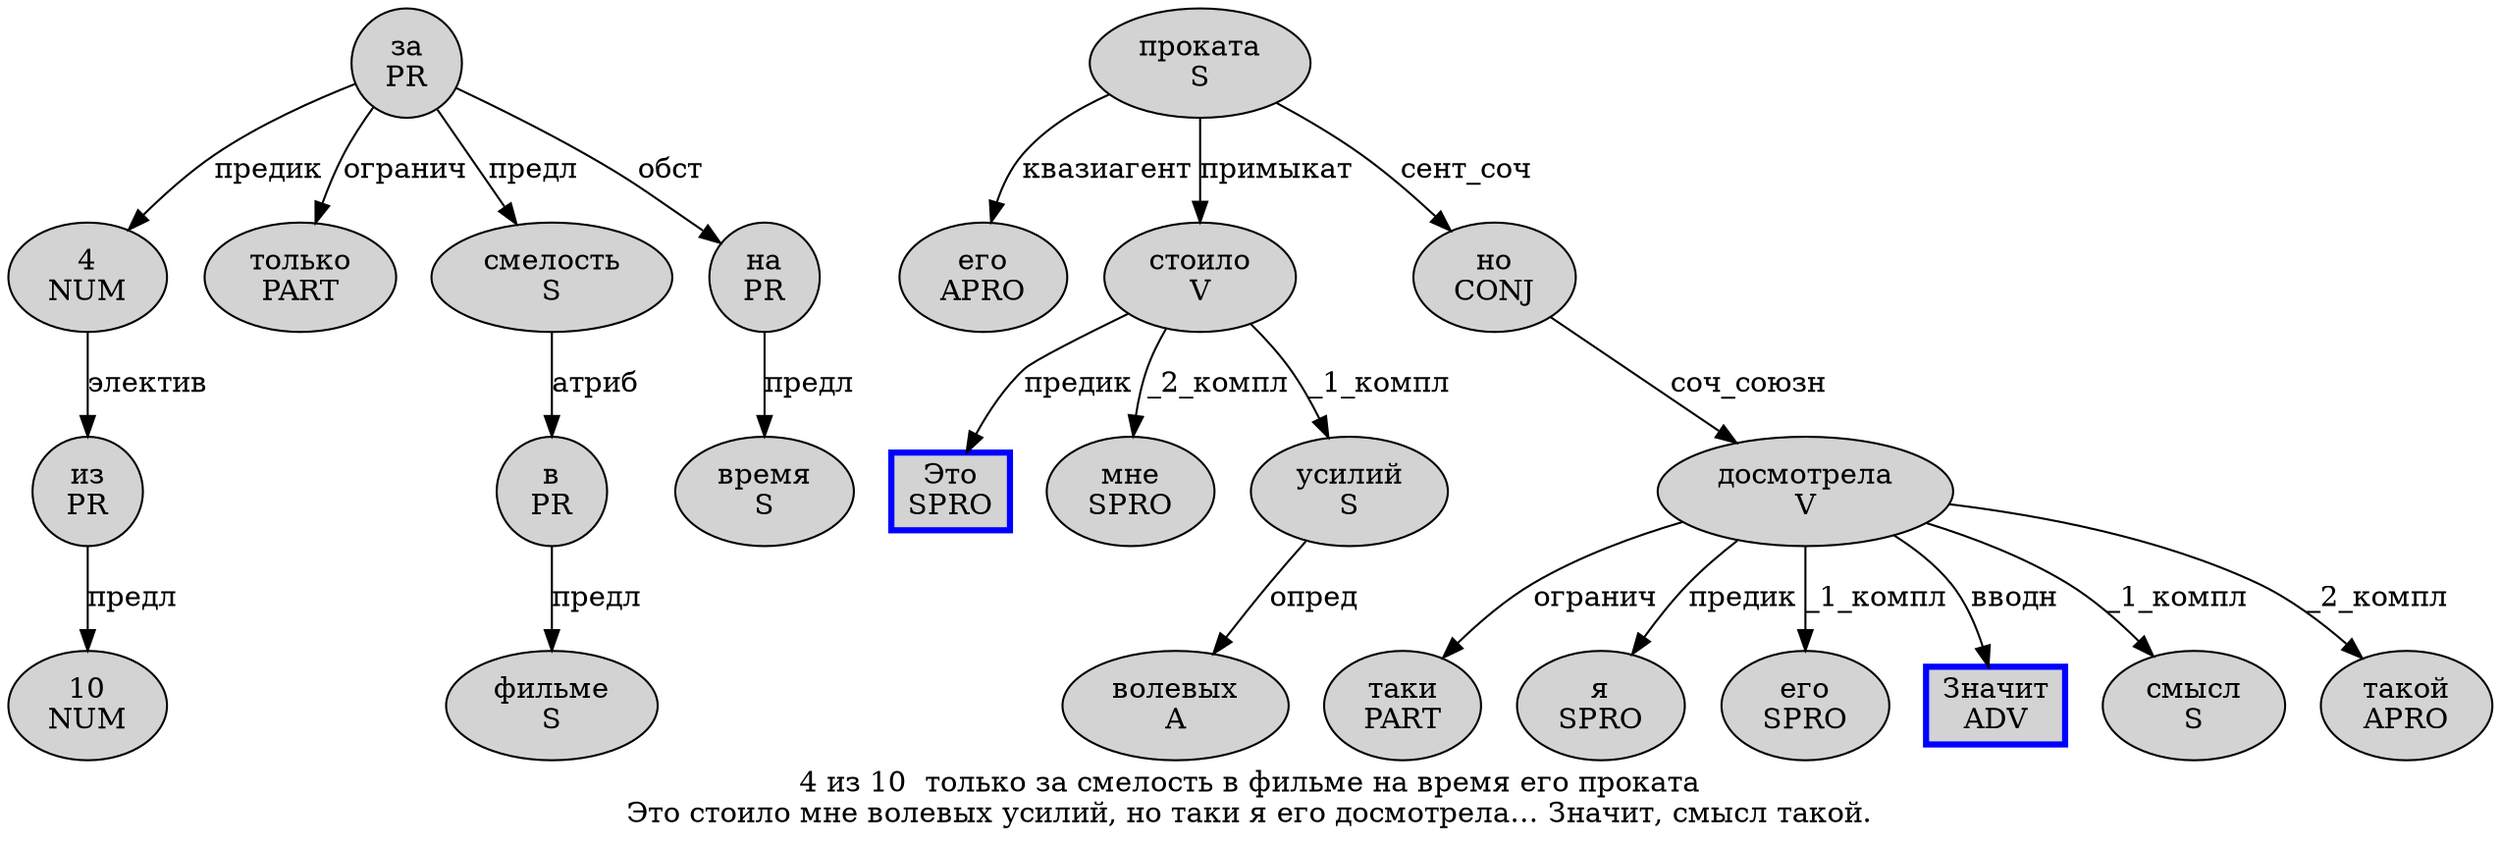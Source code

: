 digraph SENTENCE_3929 {
	graph [label="4 из 10  только за смелость в фильме на время его проката
Это стоило мне волевых усилий, но таки я его досмотрела… Значит, смысл такой."]
	node [style=filled]
		0 [label="4
NUM" color="" fillcolor=lightgray penwidth=1 shape=ellipse]
		1 [label="из
PR" color="" fillcolor=lightgray penwidth=1 shape=ellipse]
		2 [label="10
NUM" color="" fillcolor=lightgray penwidth=1 shape=ellipse]
		3 [label="только
PART" color="" fillcolor=lightgray penwidth=1 shape=ellipse]
		4 [label="за
PR" color="" fillcolor=lightgray penwidth=1 shape=ellipse]
		5 [label="смелость
S" color="" fillcolor=lightgray penwidth=1 shape=ellipse]
		6 [label="в
PR" color="" fillcolor=lightgray penwidth=1 shape=ellipse]
		7 [label="фильме
S" color="" fillcolor=lightgray penwidth=1 shape=ellipse]
		8 [label="на
PR" color="" fillcolor=lightgray penwidth=1 shape=ellipse]
		9 [label="время
S" color="" fillcolor=lightgray penwidth=1 shape=ellipse]
		10 [label="его
APRO" color="" fillcolor=lightgray penwidth=1 shape=ellipse]
		11 [label="проката
S" color="" fillcolor=lightgray penwidth=1 shape=ellipse]
		12 [label="Это
SPRO" color=blue fillcolor=lightgray penwidth=3 shape=box]
		13 [label="стоило
V" color="" fillcolor=lightgray penwidth=1 shape=ellipse]
		14 [label="мне
SPRO" color="" fillcolor=lightgray penwidth=1 shape=ellipse]
		15 [label="волевых
A" color="" fillcolor=lightgray penwidth=1 shape=ellipse]
		16 [label="усилий
S" color="" fillcolor=lightgray penwidth=1 shape=ellipse]
		18 [label="но
CONJ" color="" fillcolor=lightgray penwidth=1 shape=ellipse]
		19 [label="таки
PART" color="" fillcolor=lightgray penwidth=1 shape=ellipse]
		20 [label="я
SPRO" color="" fillcolor=lightgray penwidth=1 shape=ellipse]
		21 [label="его
SPRO" color="" fillcolor=lightgray penwidth=1 shape=ellipse]
		22 [label="досмотрела
V" color="" fillcolor=lightgray penwidth=1 shape=ellipse]
		24 [label="Значит
ADV" color=blue fillcolor=lightgray penwidth=3 shape=box]
		26 [label="смысл
S" color="" fillcolor=lightgray penwidth=1 shape=ellipse]
		27 [label="такой
APRO" color="" fillcolor=lightgray penwidth=1 shape=ellipse]
			6 -> 7 [label="предл"]
			11 -> 10 [label="квазиагент"]
			11 -> 13 [label="примыкат"]
			11 -> 18 [label="сент_соч"]
			5 -> 6 [label="атриб"]
			13 -> 12 [label="предик"]
			13 -> 14 [label="_2_компл"]
			13 -> 16 [label="_1_компл"]
			8 -> 9 [label="предл"]
			16 -> 15 [label="опред"]
			18 -> 22 [label="соч_союзн"]
			4 -> 0 [label="предик"]
			4 -> 3 [label="огранич"]
			4 -> 5 [label="предл"]
			4 -> 8 [label="обст"]
			22 -> 19 [label="огранич"]
			22 -> 20 [label="предик"]
			22 -> 21 [label="_1_компл"]
			22 -> 24 [label="вводн"]
			22 -> 26 [label="_1_компл"]
			22 -> 27 [label="_2_компл"]
			1 -> 2 [label="предл"]
			0 -> 1 [label="электив"]
}